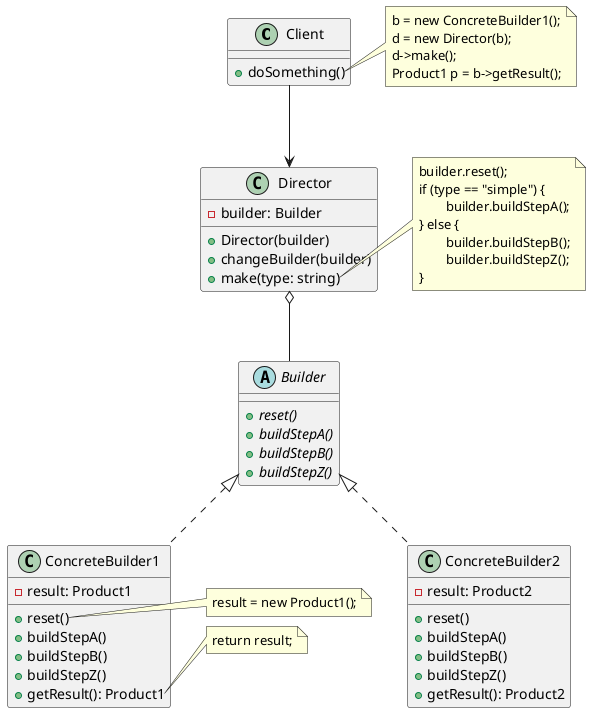 @startuml BuilderPattern

class Client {
	+ doSomething()
}

note right of Client::doSomething
b = new ConcreteBuilder1();
d = new Director(b);
d->make();
Product1 p = b->getResult();
end note

abstract class Builder {
	+ {abstract} reset()
	+ {abstract} buildStepA()
	+ {abstract} buildStepB()
	+ {abstract} buildStepZ()
}

class ConcreteBuilder1 {
	- result: Product1
	+ reset()
	+ buildStepA()
	+ buildStepB()
	+ buildStepZ()
	+ getResult(): Product1
}
note right of ConcreteBuilder1::reset
result = new Product1();
end note

note right of ConcreteBuilder1::getResult
return result;
end note

Builder <|.. ConcreteBuilder1

class ConcreteBuilder2 {
	- result: Product2
	+ reset()
	+ buildStepA()
	+ buildStepB()
	+ buildStepZ()
	+ getResult(): Product2
}

Builder <|.. ConcreteBuilder2

class Director {
	- builder: Builder
	+ Director(builder)
	+ changeBuilder(builder)
	+ make(type: string)
}

note right of Director::make
builder.reset();
if (type == "simple") {
	builder.buildStepA();
} else {
	builder.buildStepB();
	builder.buildStepZ();
}
end note

Director o-- Builder

Client --> Director

@enduml